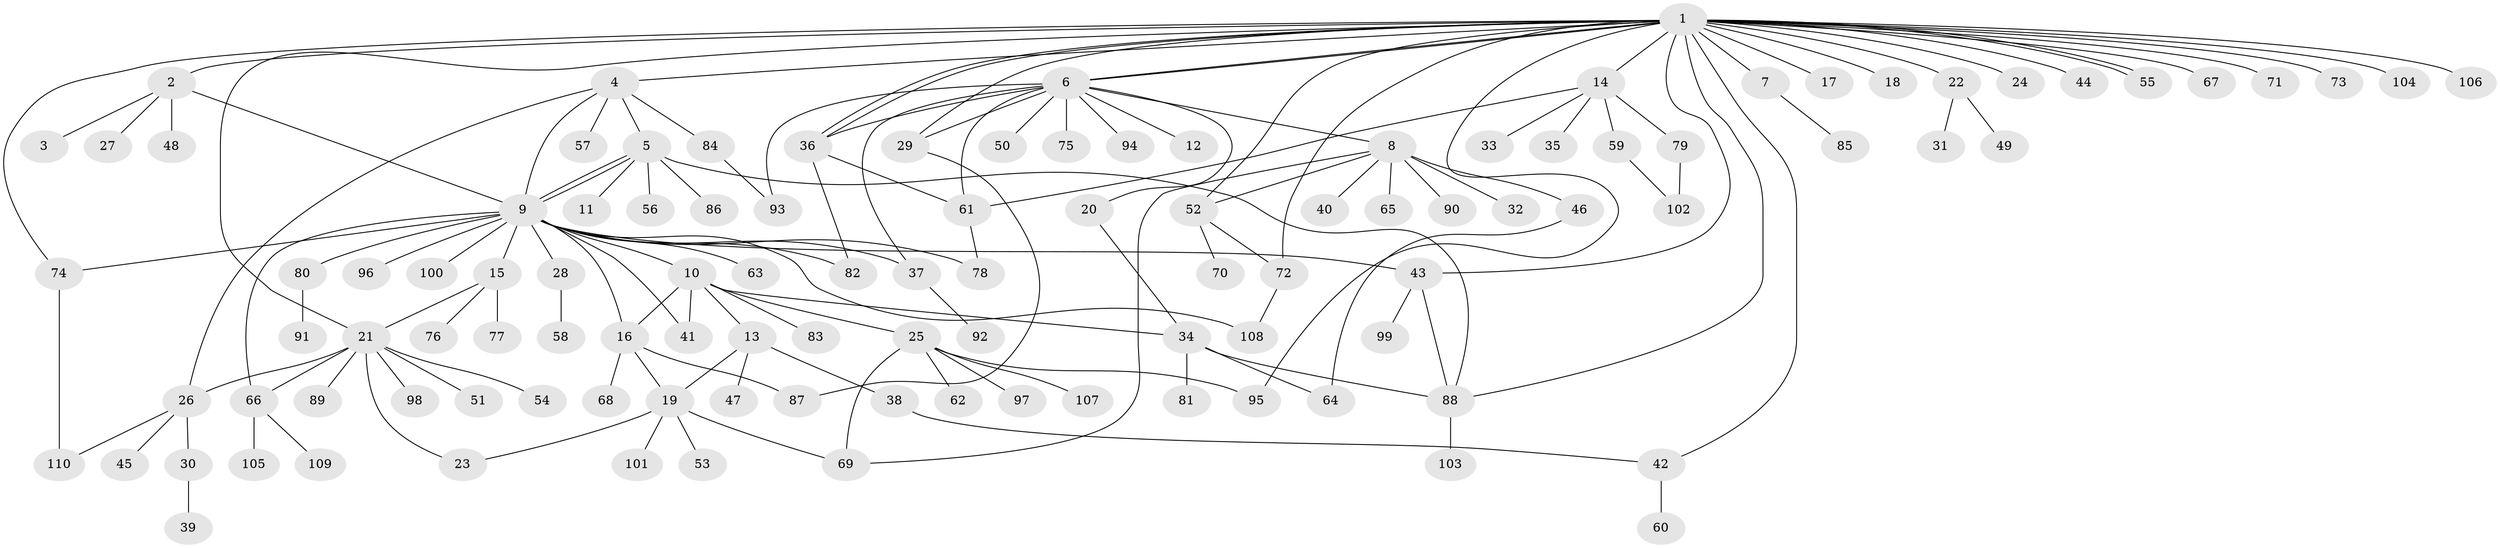 // coarse degree distribution, {4: 0.11764705882352941, 6: 0.08823529411764706, 1: 0.4117647058823529, 5: 0.029411764705882353, 3: 0.11764705882352941, 7: 0.029411764705882353, 2: 0.14705882352941177, 11: 0.029411764705882353, 19: 0.029411764705882353}
// Generated by graph-tools (version 1.1) at 2025/36/03/04/25 23:36:48]
// undirected, 110 vertices, 147 edges
graph export_dot {
  node [color=gray90,style=filled];
  1;
  2;
  3;
  4;
  5;
  6;
  7;
  8;
  9;
  10;
  11;
  12;
  13;
  14;
  15;
  16;
  17;
  18;
  19;
  20;
  21;
  22;
  23;
  24;
  25;
  26;
  27;
  28;
  29;
  30;
  31;
  32;
  33;
  34;
  35;
  36;
  37;
  38;
  39;
  40;
  41;
  42;
  43;
  44;
  45;
  46;
  47;
  48;
  49;
  50;
  51;
  52;
  53;
  54;
  55;
  56;
  57;
  58;
  59;
  60;
  61;
  62;
  63;
  64;
  65;
  66;
  67;
  68;
  69;
  70;
  71;
  72;
  73;
  74;
  75;
  76;
  77;
  78;
  79;
  80;
  81;
  82;
  83;
  84;
  85;
  86;
  87;
  88;
  89;
  90;
  91;
  92;
  93;
  94;
  95;
  96;
  97;
  98;
  99;
  100;
  101;
  102;
  103;
  104;
  105;
  106;
  107;
  108;
  109;
  110;
  1 -- 2;
  1 -- 4;
  1 -- 6;
  1 -- 6;
  1 -- 7;
  1 -- 14;
  1 -- 17;
  1 -- 18;
  1 -- 21;
  1 -- 22;
  1 -- 24;
  1 -- 29;
  1 -- 36;
  1 -- 36;
  1 -- 42;
  1 -- 43;
  1 -- 44;
  1 -- 52;
  1 -- 55;
  1 -- 55;
  1 -- 67;
  1 -- 71;
  1 -- 72;
  1 -- 73;
  1 -- 74;
  1 -- 88;
  1 -- 95;
  1 -- 104;
  1 -- 106;
  2 -- 3;
  2 -- 9;
  2 -- 27;
  2 -- 48;
  4 -- 5;
  4 -- 9;
  4 -- 26;
  4 -- 57;
  4 -- 84;
  5 -- 9;
  5 -- 9;
  5 -- 11;
  5 -- 56;
  5 -- 86;
  5 -- 88;
  6 -- 8;
  6 -- 12;
  6 -- 20;
  6 -- 29;
  6 -- 36;
  6 -- 37;
  6 -- 50;
  6 -- 61;
  6 -- 75;
  6 -- 93;
  6 -- 94;
  7 -- 85;
  8 -- 32;
  8 -- 40;
  8 -- 46;
  8 -- 52;
  8 -- 65;
  8 -- 69;
  8 -- 90;
  9 -- 10;
  9 -- 15;
  9 -- 16;
  9 -- 28;
  9 -- 37;
  9 -- 41;
  9 -- 43;
  9 -- 63;
  9 -- 66;
  9 -- 74;
  9 -- 78;
  9 -- 80;
  9 -- 82;
  9 -- 96;
  9 -- 100;
  9 -- 108;
  10 -- 13;
  10 -- 16;
  10 -- 25;
  10 -- 34;
  10 -- 41;
  10 -- 83;
  13 -- 19;
  13 -- 38;
  13 -- 47;
  14 -- 33;
  14 -- 35;
  14 -- 59;
  14 -- 61;
  14 -- 79;
  15 -- 21;
  15 -- 76;
  15 -- 77;
  16 -- 19;
  16 -- 68;
  16 -- 87;
  19 -- 23;
  19 -- 53;
  19 -- 69;
  19 -- 101;
  20 -- 34;
  21 -- 23;
  21 -- 26;
  21 -- 51;
  21 -- 54;
  21 -- 66;
  21 -- 89;
  21 -- 98;
  22 -- 31;
  22 -- 49;
  25 -- 62;
  25 -- 69;
  25 -- 95;
  25 -- 97;
  25 -- 107;
  26 -- 30;
  26 -- 45;
  26 -- 110;
  28 -- 58;
  29 -- 87;
  30 -- 39;
  34 -- 64;
  34 -- 81;
  34 -- 88;
  36 -- 61;
  36 -- 82;
  37 -- 92;
  38 -- 42;
  42 -- 60;
  43 -- 88;
  43 -- 99;
  46 -- 64;
  52 -- 70;
  52 -- 72;
  59 -- 102;
  61 -- 78;
  66 -- 105;
  66 -- 109;
  72 -- 108;
  74 -- 110;
  79 -- 102;
  80 -- 91;
  84 -- 93;
  88 -- 103;
}
